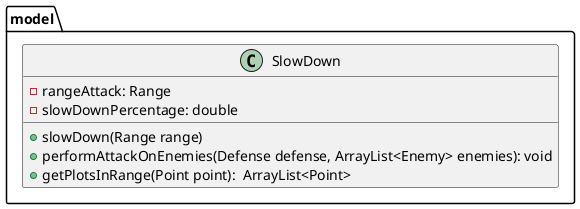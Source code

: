@startuml
'https://plantuml.com/class-diagram

package model {
    class SlowDown {
        - rangeAttack: Range
        - slowDownPercentage: double
        + slowDown(Range range)
        + performAttackOnEnemies(Defense defense, ArrayList<Enemy> enemies): void
        + getPlotsInRange(Point point):  ArrayList<Point>
    }
}

@enduml